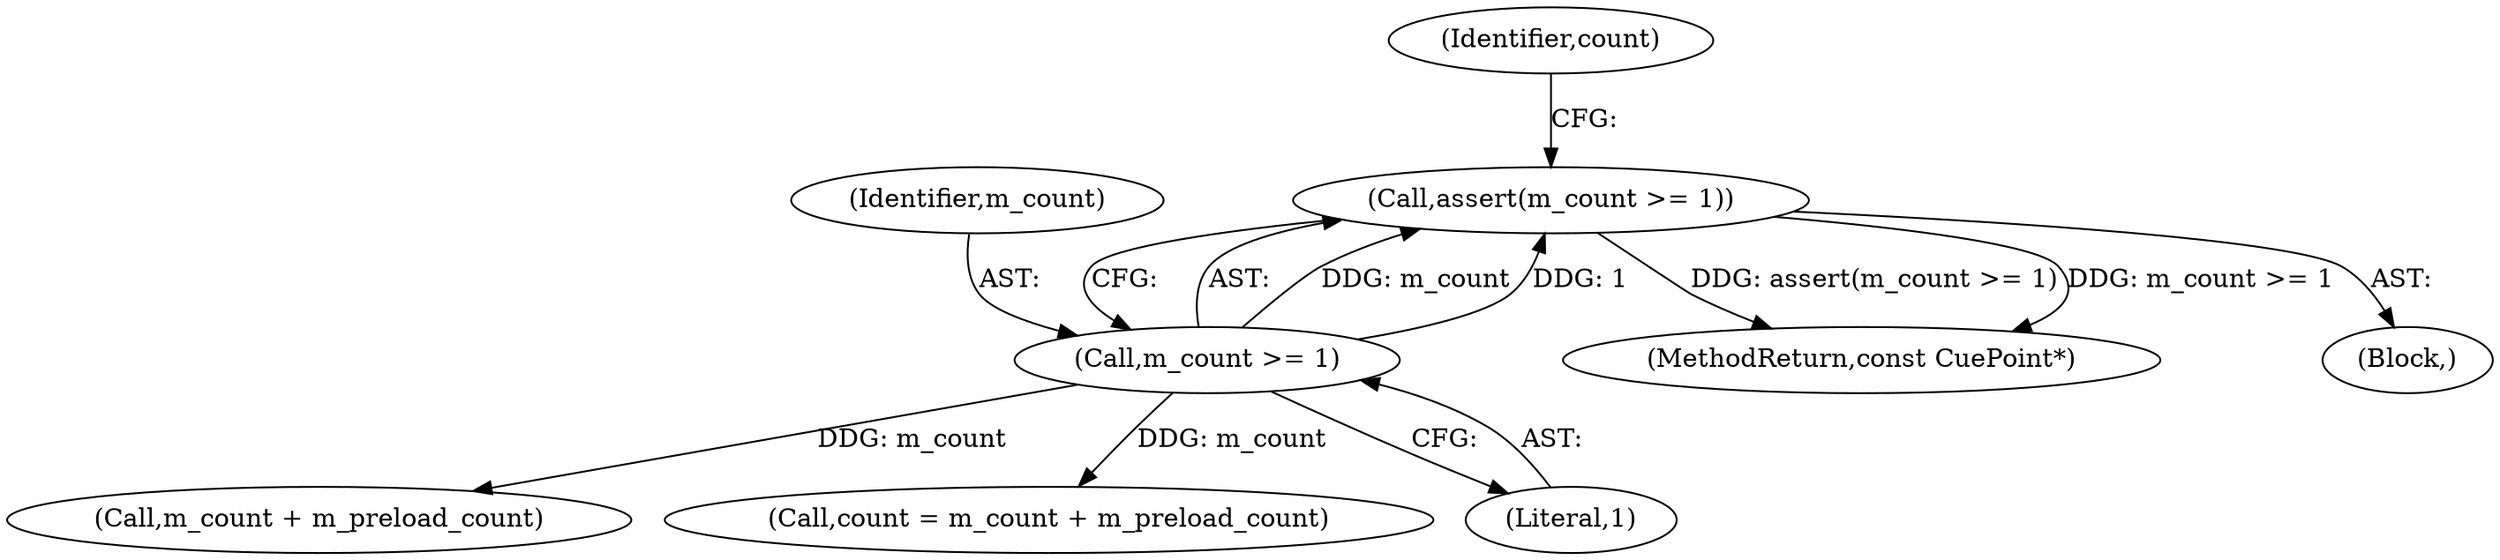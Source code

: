 digraph "1_Android_04839626ed859623901ebd3a5fd483982186b59d_108@API" {
"1000115" [label="(Call,assert(m_count >= 1))"];
"1000116" [label="(Call,m_count >= 1)"];
"1000102" [label="(Block,)"];
"1000115" [label="(Call,assert(m_count >= 1))"];
"1000117" [label="(Identifier,m_count)"];
"1000122" [label="(Call,m_count + m_preload_count)"];
"1000120" [label="(Call,count = m_count + m_preload_count)"];
"1000167" [label="(MethodReturn,const CuePoint*)"];
"1000121" [label="(Identifier,count)"];
"1000116" [label="(Call,m_count >= 1)"];
"1000118" [label="(Literal,1)"];
"1000115" -> "1000102"  [label="AST: "];
"1000115" -> "1000116"  [label="CFG: "];
"1000116" -> "1000115"  [label="AST: "];
"1000121" -> "1000115"  [label="CFG: "];
"1000115" -> "1000167"  [label="DDG: assert(m_count >= 1)"];
"1000115" -> "1000167"  [label="DDG: m_count >= 1"];
"1000116" -> "1000115"  [label="DDG: m_count"];
"1000116" -> "1000115"  [label="DDG: 1"];
"1000116" -> "1000118"  [label="CFG: "];
"1000117" -> "1000116"  [label="AST: "];
"1000118" -> "1000116"  [label="AST: "];
"1000116" -> "1000120"  [label="DDG: m_count"];
"1000116" -> "1000122"  [label="DDG: m_count"];
}
